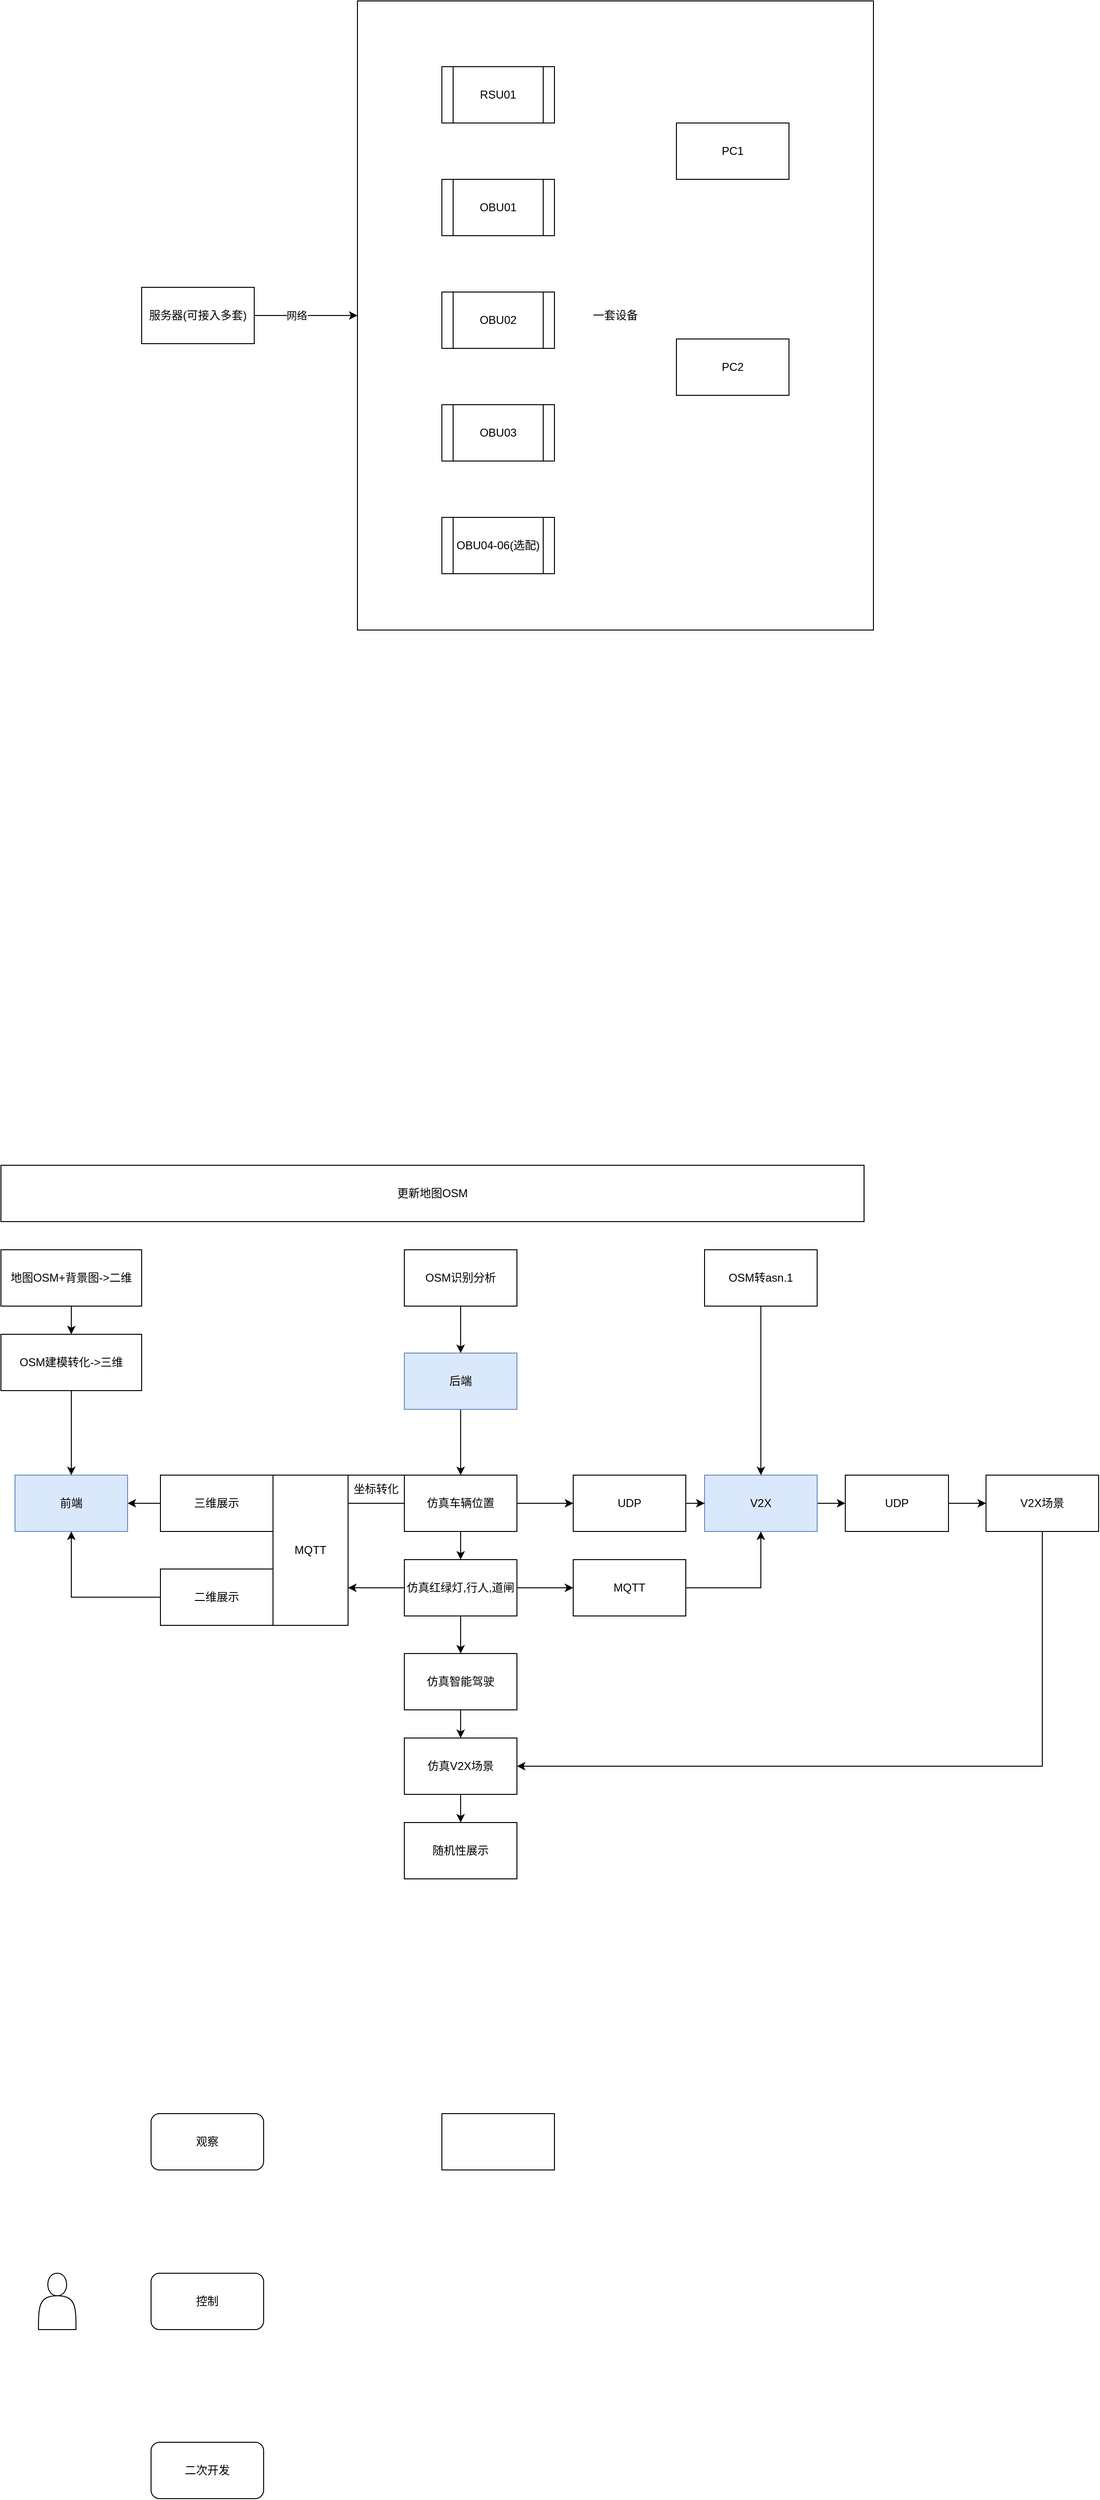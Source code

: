 <mxfile version="28.0.6">
  <diagram name="第 1 页" id="2Bufaen2Vc_g4Hj0Wt3B">
    <mxGraphModel dx="2893" dy="2314" grid="1" gridSize="10" guides="1" tooltips="1" connect="1" arrows="1" fold="1" page="1" pageScale="1" pageWidth="827" pageHeight="1169" math="0" shadow="0">
      <root>
        <mxCell id="0" />
        <mxCell id="1" parent="0" />
        <mxCell id="hUOe4CgwV009XfnV-HnH-10" value="一套设备" style="rounded=0;whiteSpace=wrap;html=1;" parent="1" vertex="1">
          <mxGeometry x="-410" y="-820" width="550" height="670" as="geometry" />
        </mxCell>
        <mxCell id="hUOe4CgwV009XfnV-HnH-11" style="edgeStyle=orthogonalEdgeStyle;rounded=0;orthogonalLoop=1;jettySize=auto;html=1;" parent="1" source="hUOe4CgwV009XfnV-HnH-1" target="hUOe4CgwV009XfnV-HnH-10" edge="1">
          <mxGeometry relative="1" as="geometry" />
        </mxCell>
        <mxCell id="hUOe4CgwV009XfnV-HnH-12" value="网络" style="edgeLabel;html=1;align=center;verticalAlign=middle;resizable=0;points=[];" parent="hUOe4CgwV009XfnV-HnH-11" vertex="1" connectable="0">
          <mxGeometry x="-0.188" relative="1" as="geometry">
            <mxPoint as="offset" />
          </mxGeometry>
        </mxCell>
        <mxCell id="hUOe4CgwV009XfnV-HnH-1" value="服务器(可接入多套)" style="rounded=0;whiteSpace=wrap;html=1;" parent="1" vertex="1">
          <mxGeometry x="-640" y="-515" width="120" height="60" as="geometry" />
        </mxCell>
        <mxCell id="hUOe4CgwV009XfnV-HnH-2" value="RSU01" style="shape=process;whiteSpace=wrap;html=1;backgroundOutline=1;" parent="1" vertex="1">
          <mxGeometry x="-320" y="-750" width="120" height="60" as="geometry" />
        </mxCell>
        <mxCell id="hUOe4CgwV009XfnV-HnH-3" value="OBU01" style="shape=process;whiteSpace=wrap;html=1;backgroundOutline=1;" parent="1" vertex="1">
          <mxGeometry x="-320" y="-630" width="120" height="60" as="geometry" />
        </mxCell>
        <mxCell id="hUOe4CgwV009XfnV-HnH-4" value="OBU02" style="shape=process;whiteSpace=wrap;html=1;backgroundOutline=1;" parent="1" vertex="1">
          <mxGeometry x="-320" y="-510" width="120" height="60" as="geometry" />
        </mxCell>
        <mxCell id="hUOe4CgwV009XfnV-HnH-5" value="OBU03" style="shape=process;whiteSpace=wrap;html=1;backgroundOutline=1;" parent="1" vertex="1">
          <mxGeometry x="-320" y="-390" width="120" height="60" as="geometry" />
        </mxCell>
        <mxCell id="hUOe4CgwV009XfnV-HnH-6" value="OBU04-06(选配)" style="shape=process;whiteSpace=wrap;html=1;backgroundOutline=1;" parent="1" vertex="1">
          <mxGeometry x="-320" y="-270" width="120" height="60" as="geometry" />
        </mxCell>
        <mxCell id="hUOe4CgwV009XfnV-HnH-7" value="PC1" style="rounded=0;whiteSpace=wrap;html=1;" parent="1" vertex="1">
          <mxGeometry x="-70" y="-690" width="120" height="60" as="geometry" />
        </mxCell>
        <mxCell id="hUOe4CgwV009XfnV-HnH-8" value="PC2" style="rounded=0;whiteSpace=wrap;html=1;" parent="1" vertex="1">
          <mxGeometry x="-70" y="-460" width="120" height="60" as="geometry" />
        </mxCell>
        <mxCell id="FZnhdKNDYV_imhR_eTHI-1" value="前端" style="rounded=0;whiteSpace=wrap;html=1;fillColor=#dae8fc;strokeColor=#6c8ebf;" parent="1" vertex="1">
          <mxGeometry x="-775" y="750" width="120" height="60" as="geometry" />
        </mxCell>
        <mxCell id="FZnhdKNDYV_imhR_eTHI-31" style="edgeStyle=orthogonalEdgeStyle;rounded=0;orthogonalLoop=1;jettySize=auto;html=1;entryX=0.5;entryY=0;entryDx=0;entryDy=0;" parent="1" source="FZnhdKNDYV_imhR_eTHI-2" target="FZnhdKNDYV_imhR_eTHI-4" edge="1">
          <mxGeometry relative="1" as="geometry" />
        </mxCell>
        <mxCell id="FZnhdKNDYV_imhR_eTHI-2" value="后端" style="rounded=0;whiteSpace=wrap;html=1;fillColor=#dae8fc;strokeColor=#6c8ebf;" parent="1" vertex="1">
          <mxGeometry x="-360" y="620" width="120" height="60" as="geometry" />
        </mxCell>
        <mxCell id="FZnhdKNDYV_imhR_eTHI-37" style="edgeStyle=orthogonalEdgeStyle;rounded=0;orthogonalLoop=1;jettySize=auto;html=1;entryX=0;entryY=0.5;entryDx=0;entryDy=0;" parent="1" source="FZnhdKNDYV_imhR_eTHI-3" target="FZnhdKNDYV_imhR_eTHI-17" edge="1">
          <mxGeometry relative="1" as="geometry" />
        </mxCell>
        <mxCell id="FZnhdKNDYV_imhR_eTHI-3" value="V2X" style="rounded=0;whiteSpace=wrap;html=1;fillColor=#dae8fc;strokeColor=#6c8ebf;" parent="1" vertex="1">
          <mxGeometry x="-40" y="750" width="120" height="60" as="geometry" />
        </mxCell>
        <mxCell id="FZnhdKNDYV_imhR_eTHI-29" style="edgeStyle=orthogonalEdgeStyle;rounded=0;orthogonalLoop=1;jettySize=auto;html=1;entryX=0;entryY=0.5;entryDx=0;entryDy=0;" parent="1" source="FZnhdKNDYV_imhR_eTHI-4" target="FZnhdKNDYV_imhR_eTHI-13" edge="1">
          <mxGeometry relative="1" as="geometry" />
        </mxCell>
        <mxCell id="FZnhdKNDYV_imhR_eTHI-32" style="edgeStyle=orthogonalEdgeStyle;rounded=0;orthogonalLoop=1;jettySize=auto;html=1;exitX=0.5;exitY=1;exitDx=0;exitDy=0;entryX=0.5;entryY=0;entryDx=0;entryDy=0;" parent="1" source="FZnhdKNDYV_imhR_eTHI-4" target="FZnhdKNDYV_imhR_eTHI-8" edge="1">
          <mxGeometry relative="1" as="geometry" />
        </mxCell>
        <mxCell id="FZnhdKNDYV_imhR_eTHI-4" value="仿真车辆位置" style="rounded=0;whiteSpace=wrap;html=1;" parent="1" vertex="1">
          <mxGeometry x="-360" y="750" width="120" height="60" as="geometry" />
        </mxCell>
        <mxCell id="FZnhdKNDYV_imhR_eTHI-26" style="edgeStyle=orthogonalEdgeStyle;rounded=0;orthogonalLoop=1;jettySize=auto;html=1;" parent="1" source="FZnhdKNDYV_imhR_eTHI-5" target="FZnhdKNDYV_imhR_eTHI-1" edge="1">
          <mxGeometry relative="1" as="geometry" />
        </mxCell>
        <mxCell id="FZnhdKNDYV_imhR_eTHI-5" value="三维展示" style="rounded=0;whiteSpace=wrap;html=1;" parent="1" vertex="1">
          <mxGeometry x="-620" y="750" width="120" height="60" as="geometry" />
        </mxCell>
        <mxCell id="FZnhdKNDYV_imhR_eTHI-27" style="edgeStyle=orthogonalEdgeStyle;rounded=0;orthogonalLoop=1;jettySize=auto;html=1;exitX=0;exitY=0.5;exitDx=0;exitDy=0;entryX=0.5;entryY=1;entryDx=0;entryDy=0;" parent="1" source="FZnhdKNDYV_imhR_eTHI-6" target="FZnhdKNDYV_imhR_eTHI-1" edge="1">
          <mxGeometry relative="1" as="geometry" />
        </mxCell>
        <mxCell id="FZnhdKNDYV_imhR_eTHI-6" value="二维展示" style="rounded=0;whiteSpace=wrap;html=1;" parent="1" vertex="1">
          <mxGeometry x="-620" y="850" width="120" height="60" as="geometry" />
        </mxCell>
        <mxCell id="FZnhdKNDYV_imhR_eTHI-7" value="MQTT" style="rounded=0;whiteSpace=wrap;html=1;" parent="1" vertex="1">
          <mxGeometry x="-500" y="750" width="80" height="160" as="geometry" />
        </mxCell>
        <mxCell id="FZnhdKNDYV_imhR_eTHI-28" style="edgeStyle=orthogonalEdgeStyle;rounded=0;orthogonalLoop=1;jettySize=auto;html=1;entryX=1;entryY=0.75;entryDx=0;entryDy=0;" parent="1" source="FZnhdKNDYV_imhR_eTHI-8" target="FZnhdKNDYV_imhR_eTHI-7" edge="1">
          <mxGeometry relative="1" as="geometry" />
        </mxCell>
        <mxCell id="FZnhdKNDYV_imhR_eTHI-30" style="edgeStyle=orthogonalEdgeStyle;rounded=0;orthogonalLoop=1;jettySize=auto;html=1;" parent="1" source="FZnhdKNDYV_imhR_eTHI-8" target="FZnhdKNDYV_imhR_eTHI-12" edge="1">
          <mxGeometry relative="1" as="geometry" />
        </mxCell>
        <mxCell id="FZnhdKNDYV_imhR_eTHI-33" style="edgeStyle=orthogonalEdgeStyle;rounded=0;orthogonalLoop=1;jettySize=auto;html=1;entryX=0.5;entryY=0;entryDx=0;entryDy=0;" parent="1" source="FZnhdKNDYV_imhR_eTHI-8" target="FZnhdKNDYV_imhR_eTHI-19" edge="1">
          <mxGeometry relative="1" as="geometry" />
        </mxCell>
        <mxCell id="FZnhdKNDYV_imhR_eTHI-8" value="仿真红绿灯,行人,道闸" style="rounded=0;whiteSpace=wrap;html=1;" parent="1" vertex="1">
          <mxGeometry x="-360" y="840" width="120" height="60" as="geometry" />
        </mxCell>
        <mxCell id="FZnhdKNDYV_imhR_eTHI-9" value="更新地图OSM" style="rounded=0;whiteSpace=wrap;html=1;" parent="1" vertex="1">
          <mxGeometry x="-790" y="420" width="920" height="60" as="geometry" />
        </mxCell>
        <mxCell id="FZnhdKNDYV_imhR_eTHI-24" style="edgeStyle=orthogonalEdgeStyle;rounded=0;orthogonalLoop=1;jettySize=auto;html=1;entryX=0.5;entryY=0;entryDx=0;entryDy=0;" parent="1" source="FZnhdKNDYV_imhR_eTHI-10" target="FZnhdKNDYV_imhR_eTHI-11" edge="1">
          <mxGeometry relative="1" as="geometry" />
        </mxCell>
        <mxCell id="FZnhdKNDYV_imhR_eTHI-10" value="地图OSM+背景图-&amp;gt;二维" style="rounded=0;whiteSpace=wrap;html=1;" parent="1" vertex="1">
          <mxGeometry x="-790" y="510" width="150" height="60" as="geometry" />
        </mxCell>
        <mxCell id="FZnhdKNDYV_imhR_eTHI-25" style="edgeStyle=orthogonalEdgeStyle;rounded=0;orthogonalLoop=1;jettySize=auto;html=1;entryX=0.5;entryY=0;entryDx=0;entryDy=0;" parent="1" source="FZnhdKNDYV_imhR_eTHI-11" target="FZnhdKNDYV_imhR_eTHI-1" edge="1">
          <mxGeometry relative="1" as="geometry" />
        </mxCell>
        <mxCell id="FZnhdKNDYV_imhR_eTHI-11" value="OSM建模转化-&amp;gt;三维" style="rounded=0;whiteSpace=wrap;html=1;" parent="1" vertex="1">
          <mxGeometry x="-790" y="600" width="150" height="60" as="geometry" />
        </mxCell>
        <mxCell id="FZnhdKNDYV_imhR_eTHI-39" style="edgeStyle=orthogonalEdgeStyle;rounded=0;orthogonalLoop=1;jettySize=auto;html=1;entryX=0.5;entryY=1;entryDx=0;entryDy=0;" parent="1" source="FZnhdKNDYV_imhR_eTHI-12" target="FZnhdKNDYV_imhR_eTHI-3" edge="1">
          <mxGeometry relative="1" as="geometry" />
        </mxCell>
        <mxCell id="FZnhdKNDYV_imhR_eTHI-12" value="MQTT" style="rounded=0;whiteSpace=wrap;html=1;" parent="1" vertex="1">
          <mxGeometry x="-180" y="840" width="120" height="60" as="geometry" />
        </mxCell>
        <mxCell id="FZnhdKNDYV_imhR_eTHI-38" style="edgeStyle=orthogonalEdgeStyle;rounded=0;orthogonalLoop=1;jettySize=auto;html=1;entryX=0;entryY=0.5;entryDx=0;entryDy=0;" parent="1" source="FZnhdKNDYV_imhR_eTHI-13" target="FZnhdKNDYV_imhR_eTHI-3" edge="1">
          <mxGeometry relative="1" as="geometry" />
        </mxCell>
        <mxCell id="FZnhdKNDYV_imhR_eTHI-13" value="UDP" style="rounded=0;whiteSpace=wrap;html=1;" parent="1" vertex="1">
          <mxGeometry x="-180" y="750" width="120" height="60" as="geometry" />
        </mxCell>
        <mxCell id="FZnhdKNDYV_imhR_eTHI-23" style="edgeStyle=orthogonalEdgeStyle;rounded=0;orthogonalLoop=1;jettySize=auto;html=1;exitX=0.5;exitY=1;exitDx=0;exitDy=0;" parent="1" source="FZnhdKNDYV_imhR_eTHI-14" target="FZnhdKNDYV_imhR_eTHI-2" edge="1">
          <mxGeometry relative="1" as="geometry" />
        </mxCell>
        <mxCell id="FZnhdKNDYV_imhR_eTHI-14" value="OSM识别分析" style="rounded=0;whiteSpace=wrap;html=1;" parent="1" vertex="1">
          <mxGeometry x="-360" y="510" width="120" height="60" as="geometry" />
        </mxCell>
        <mxCell id="FZnhdKNDYV_imhR_eTHI-36" style="edgeStyle=orthogonalEdgeStyle;rounded=0;orthogonalLoop=1;jettySize=auto;html=1;" parent="1" source="FZnhdKNDYV_imhR_eTHI-15" target="FZnhdKNDYV_imhR_eTHI-3" edge="1">
          <mxGeometry relative="1" as="geometry" />
        </mxCell>
        <mxCell id="FZnhdKNDYV_imhR_eTHI-15" value="OSM转asn.1" style="rounded=0;whiteSpace=wrap;html=1;" parent="1" vertex="1">
          <mxGeometry x="-40" y="510" width="120" height="60" as="geometry" />
        </mxCell>
        <mxCell id="FZnhdKNDYV_imhR_eTHI-40" style="edgeStyle=orthogonalEdgeStyle;rounded=0;orthogonalLoop=1;jettySize=auto;html=1;entryX=0;entryY=0.5;entryDx=0;entryDy=0;" parent="1" source="FZnhdKNDYV_imhR_eTHI-17" target="FZnhdKNDYV_imhR_eTHI-18" edge="1">
          <mxGeometry relative="1" as="geometry" />
        </mxCell>
        <mxCell id="FZnhdKNDYV_imhR_eTHI-17" value="UDP" style="rounded=0;whiteSpace=wrap;html=1;" parent="1" vertex="1">
          <mxGeometry x="110" y="750" width="110" height="60" as="geometry" />
        </mxCell>
        <mxCell id="FZnhdKNDYV_imhR_eTHI-41" style="edgeStyle=orthogonalEdgeStyle;rounded=0;orthogonalLoop=1;jettySize=auto;html=1;entryX=1;entryY=0.5;entryDx=0;entryDy=0;" parent="1" source="FZnhdKNDYV_imhR_eTHI-18" target="FZnhdKNDYV_imhR_eTHI-20" edge="1">
          <mxGeometry relative="1" as="geometry">
            <Array as="points">
              <mxPoint x="320" y="1060" />
            </Array>
          </mxGeometry>
        </mxCell>
        <mxCell id="FZnhdKNDYV_imhR_eTHI-18" value="V2X场景" style="rounded=0;whiteSpace=wrap;html=1;" parent="1" vertex="1">
          <mxGeometry x="260" y="750" width="120" height="60" as="geometry" />
        </mxCell>
        <mxCell id="FZnhdKNDYV_imhR_eTHI-34" value="" style="edgeStyle=orthogonalEdgeStyle;rounded=0;orthogonalLoop=1;jettySize=auto;html=1;" parent="1" source="FZnhdKNDYV_imhR_eTHI-19" target="FZnhdKNDYV_imhR_eTHI-20" edge="1">
          <mxGeometry relative="1" as="geometry" />
        </mxCell>
        <mxCell id="FZnhdKNDYV_imhR_eTHI-19" value="仿真智能驾驶" style="rounded=0;whiteSpace=wrap;html=1;" parent="1" vertex="1">
          <mxGeometry x="-360" y="940" width="120" height="60" as="geometry" />
        </mxCell>
        <mxCell id="FZnhdKNDYV_imhR_eTHI-35" style="edgeStyle=orthogonalEdgeStyle;rounded=0;orthogonalLoop=1;jettySize=auto;html=1;entryX=0.5;entryY=0;entryDx=0;entryDy=0;" parent="1" source="FZnhdKNDYV_imhR_eTHI-20" target="FZnhdKNDYV_imhR_eTHI-22" edge="1">
          <mxGeometry relative="1" as="geometry" />
        </mxCell>
        <mxCell id="FZnhdKNDYV_imhR_eTHI-20" value="仿真V2X场景" style="rounded=0;whiteSpace=wrap;html=1;" parent="1" vertex="1">
          <mxGeometry x="-360" y="1030" width="120" height="60" as="geometry" />
        </mxCell>
        <mxCell id="FZnhdKNDYV_imhR_eTHI-21" value="坐标转化" style="rounded=0;whiteSpace=wrap;html=1;" parent="1" vertex="1">
          <mxGeometry x="-420" y="750" width="60" height="30" as="geometry" />
        </mxCell>
        <mxCell id="FZnhdKNDYV_imhR_eTHI-22" value="随机性展示" style="rounded=0;whiteSpace=wrap;html=1;" parent="1" vertex="1">
          <mxGeometry x="-360" y="1120" width="120" height="60" as="geometry" />
        </mxCell>
        <mxCell id="ls5S6Hzu5uZS-a2wvy2--2" value="" style="shape=actor;whiteSpace=wrap;html=1;" vertex="1" parent="1">
          <mxGeometry x="-750" y="1600" width="40" height="60" as="geometry" />
        </mxCell>
        <mxCell id="ls5S6Hzu5uZS-a2wvy2--4" value="观察" style="rounded=1;whiteSpace=wrap;html=1;" vertex="1" parent="1">
          <mxGeometry x="-630" y="1430" width="120" height="60" as="geometry" />
        </mxCell>
        <mxCell id="ls5S6Hzu5uZS-a2wvy2--6" value="" style="rounded=0;whiteSpace=wrap;html=1;" vertex="1" parent="1">
          <mxGeometry x="-320" y="1430" width="120" height="60" as="geometry" />
        </mxCell>
        <mxCell id="ls5S6Hzu5uZS-a2wvy2--7" value="控制" style="rounded=1;whiteSpace=wrap;html=1;" vertex="1" parent="1">
          <mxGeometry x="-630" y="1600" width="120" height="60" as="geometry" />
        </mxCell>
        <mxCell id="ls5S6Hzu5uZS-a2wvy2--8" value="二次开发" style="rounded=1;whiteSpace=wrap;html=1;" vertex="1" parent="1">
          <mxGeometry x="-630" y="1780" width="120" height="60" as="geometry" />
        </mxCell>
      </root>
    </mxGraphModel>
  </diagram>
</mxfile>
